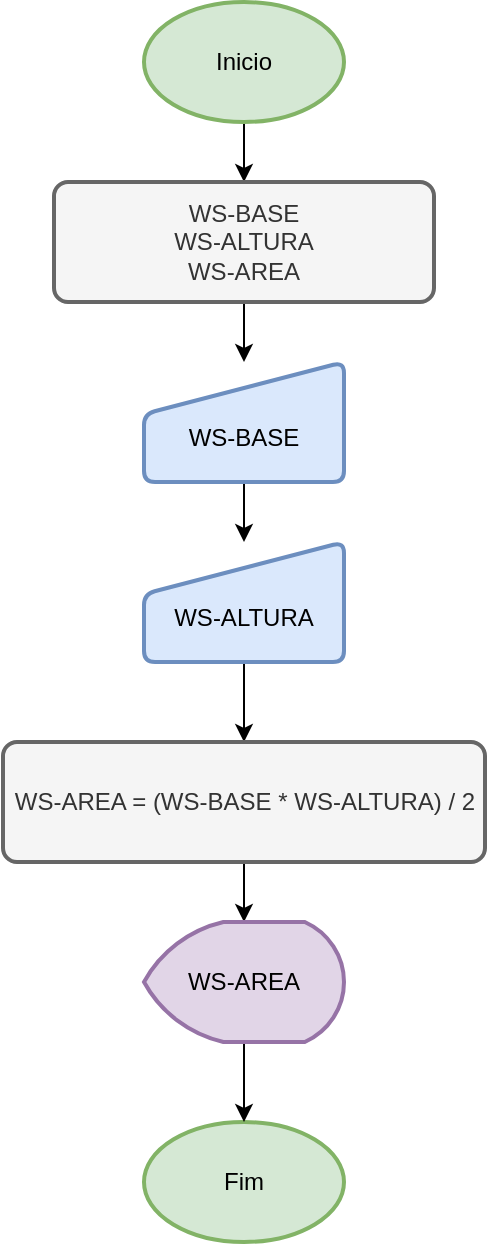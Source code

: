 <mxfile version="26.1.0">
  <diagram name="Página-1" id="KqKfkKisgSQQQRgg18U9">
    <mxGraphModel dx="1050" dy="557" grid="1" gridSize="10" guides="1" tooltips="1" connect="1" arrows="1" fold="1" page="1" pageScale="1" pageWidth="827" pageHeight="1169" math="0" shadow="0">
      <root>
        <mxCell id="0" />
        <mxCell id="1" parent="0" />
        <mxCell id="8-e8AVgfwQzteIb5YWxK-8" value="" style="edgeStyle=orthogonalEdgeStyle;rounded=0;orthogonalLoop=1;jettySize=auto;html=1;" edge="1" parent="1" source="8-e8AVgfwQzteIb5YWxK-1" target="8-e8AVgfwQzteIb5YWxK-3">
          <mxGeometry relative="1" as="geometry" />
        </mxCell>
        <mxCell id="8-e8AVgfwQzteIb5YWxK-1" value="Inicio" style="strokeWidth=2;html=1;shape=mxgraph.flowchart.start_1;whiteSpace=wrap;fillColor=#d5e8d4;strokeColor=#82b366;" vertex="1" parent="1">
          <mxGeometry x="364" y="10" width="100" height="60" as="geometry" />
        </mxCell>
        <mxCell id="8-e8AVgfwQzteIb5YWxK-2" value="Fim" style="strokeWidth=2;html=1;shape=mxgraph.flowchart.start_1;whiteSpace=wrap;fillColor=#d5e8d4;strokeColor=#82b366;" vertex="1" parent="1">
          <mxGeometry x="364" y="570" width="100" height="60" as="geometry" />
        </mxCell>
        <mxCell id="8-e8AVgfwQzteIb5YWxK-9" value="" style="edgeStyle=orthogonalEdgeStyle;rounded=0;orthogonalLoop=1;jettySize=auto;html=1;" edge="1" parent="1" source="8-e8AVgfwQzteIb5YWxK-3" target="8-e8AVgfwQzteIb5YWxK-4">
          <mxGeometry relative="1" as="geometry" />
        </mxCell>
        <mxCell id="8-e8AVgfwQzteIb5YWxK-3" value="WS-BASE&lt;div&gt;WS-ALTURA&lt;/div&gt;&lt;div&gt;WS-AREA&lt;/div&gt;" style="rounded=1;whiteSpace=wrap;html=1;absoluteArcSize=1;arcSize=14;strokeWidth=2;fillColor=#f5f5f5;fontColor=#333333;strokeColor=#666666;" vertex="1" parent="1">
          <mxGeometry x="319" y="100" width="190" height="60" as="geometry" />
        </mxCell>
        <mxCell id="8-e8AVgfwQzteIb5YWxK-10" value="" style="edgeStyle=orthogonalEdgeStyle;rounded=0;orthogonalLoop=1;jettySize=auto;html=1;" edge="1" parent="1" source="8-e8AVgfwQzteIb5YWxK-4" target="8-e8AVgfwQzteIb5YWxK-5">
          <mxGeometry relative="1" as="geometry" />
        </mxCell>
        <mxCell id="8-e8AVgfwQzteIb5YWxK-4" value="&lt;div&gt;&lt;br&gt;&lt;/div&gt;WS-BASE" style="html=1;strokeWidth=2;shape=manualInput;whiteSpace=wrap;rounded=1;size=26;arcSize=11;fillColor=#dae8fc;strokeColor=#6c8ebf;" vertex="1" parent="1">
          <mxGeometry x="364" y="190" width="100" height="60" as="geometry" />
        </mxCell>
        <mxCell id="8-e8AVgfwQzteIb5YWxK-11" value="" style="edgeStyle=orthogonalEdgeStyle;rounded=0;orthogonalLoop=1;jettySize=auto;html=1;" edge="1" parent="1" source="8-e8AVgfwQzteIb5YWxK-5" target="8-e8AVgfwQzteIb5YWxK-6">
          <mxGeometry relative="1" as="geometry" />
        </mxCell>
        <mxCell id="8-e8AVgfwQzteIb5YWxK-5" value="&lt;div&gt;&lt;br&gt;&lt;/div&gt;WS-ALTURA" style="html=1;strokeWidth=2;shape=manualInput;whiteSpace=wrap;rounded=1;size=26;arcSize=11;fillColor=#dae8fc;strokeColor=#6c8ebf;" vertex="1" parent="1">
          <mxGeometry x="364" y="280" width="100" height="60" as="geometry" />
        </mxCell>
        <mxCell id="8-e8AVgfwQzteIb5YWxK-12" value="" style="edgeStyle=orthogonalEdgeStyle;rounded=0;orthogonalLoop=1;jettySize=auto;html=1;" edge="1" parent="1" source="8-e8AVgfwQzteIb5YWxK-6" target="8-e8AVgfwQzteIb5YWxK-7">
          <mxGeometry relative="1" as="geometry" />
        </mxCell>
        <mxCell id="8-e8AVgfwQzteIb5YWxK-6" value="&lt;div&gt;WS-AREA = (WS-BASE * WS-ALTURA) / 2&lt;/div&gt;" style="rounded=1;whiteSpace=wrap;html=1;absoluteArcSize=1;arcSize=14;strokeWidth=2;fillColor=#f5f5f5;fontColor=#333333;strokeColor=#666666;" vertex="1" parent="1">
          <mxGeometry x="293.5" y="380" width="241" height="60" as="geometry" />
        </mxCell>
        <mxCell id="8-e8AVgfwQzteIb5YWxK-13" value="" style="edgeStyle=orthogonalEdgeStyle;rounded=0;orthogonalLoop=1;jettySize=auto;html=1;" edge="1" parent="1" source="8-e8AVgfwQzteIb5YWxK-7" target="8-e8AVgfwQzteIb5YWxK-2">
          <mxGeometry relative="1" as="geometry" />
        </mxCell>
        <mxCell id="8-e8AVgfwQzteIb5YWxK-7" value="WS-AREA" style="strokeWidth=2;html=1;shape=mxgraph.flowchart.display;whiteSpace=wrap;fillColor=#e1d5e7;strokeColor=#9673a6;" vertex="1" parent="1">
          <mxGeometry x="364" y="470" width="100" height="60" as="geometry" />
        </mxCell>
      </root>
    </mxGraphModel>
  </diagram>
</mxfile>
